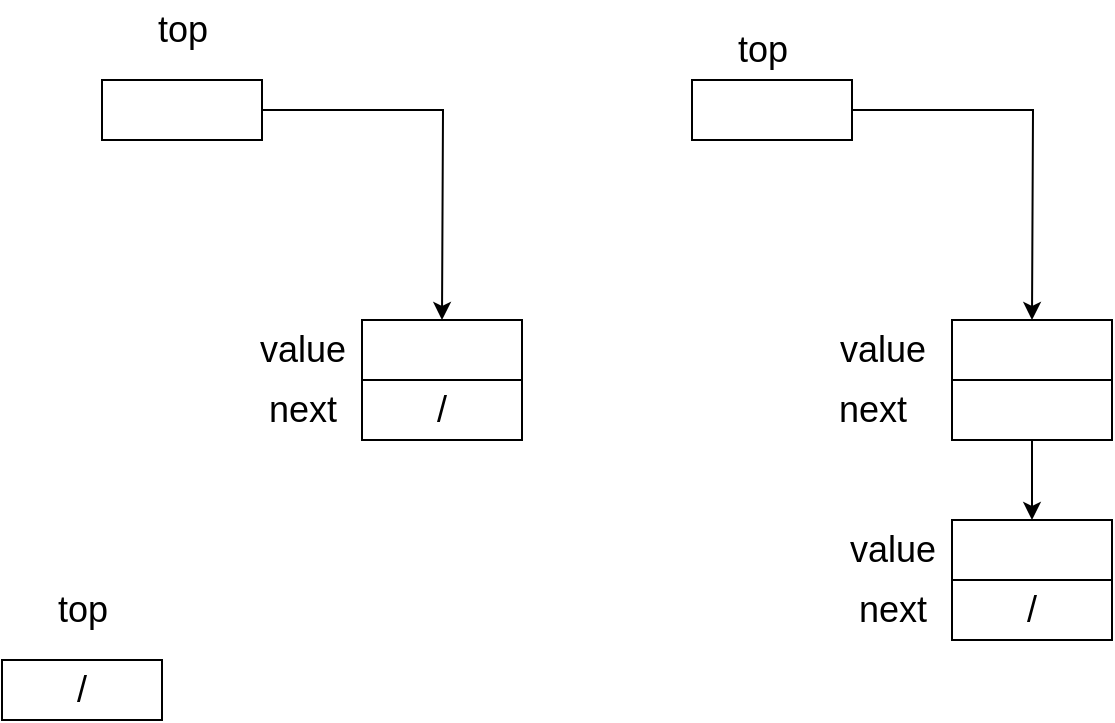 <mxfile version="15.4.3" type="device"><diagram id="q41aLWeB7RgQGxoybTxF" name="Page-1"><mxGraphModel dx="1266" dy="756" grid="1" gridSize="10" guides="1" tooltips="1" connect="1" arrows="1" fold="1" page="1" pageScale="1" pageWidth="850" pageHeight="1100" math="0" shadow="0"><root><mxCell id="0"/><mxCell id="1" parent="0"/><mxCell id="Xpb97j11TNb-5rGImRMK-8" style="edgeStyle=orthogonalEdgeStyle;rounded=0;orthogonalLoop=1;jettySize=auto;html=1;entryX=0.5;entryY=0;entryDx=0;entryDy=0;exitX=1;exitY=0.5;exitDx=0;exitDy=0;" parent="1" source="Xpb97j11TNb-5rGImRMK-11" edge="1"><mxGeometry relative="1" as="geometry"><mxPoint x="300" y="130" as="sourcePoint"/><mxPoint x="300" y="180" as="targetPoint"/></mxGeometry></mxCell><mxCell id="Xpb97j11TNb-5rGImRMK-9" value="" style="rounded=0;whiteSpace=wrap;html=1;fontSize=18;" parent="1" vertex="1"><mxGeometry x="260" y="180" width="80" height="30" as="geometry"/></mxCell><mxCell id="Xpb97j11TNb-5rGImRMK-10" value="/" style="rounded=0;whiteSpace=wrap;html=1;fontSize=18;" parent="1" vertex="1"><mxGeometry x="260" y="210" width="80" height="30" as="geometry"/></mxCell><mxCell id="Xpb97j11TNb-5rGImRMK-11" value="" style="rounded=0;whiteSpace=wrap;html=1;fontSize=18;" parent="1" vertex="1"><mxGeometry x="130" y="60" width="80" height="30" as="geometry"/></mxCell><mxCell id="Xpb97j11TNb-5rGImRMK-12" style="edgeStyle=orthogonalEdgeStyle;rounded=0;orthogonalLoop=1;jettySize=auto;html=1;entryX=0.5;entryY=0;entryDx=0;entryDy=0;exitX=1;exitY=0.5;exitDx=0;exitDy=0;" parent="1" source="Xpb97j11TNb-5rGImRMK-15" edge="1"><mxGeometry relative="1" as="geometry"><mxPoint x="595" y="130" as="sourcePoint"/><mxPoint x="595" y="180" as="targetPoint"/></mxGeometry></mxCell><mxCell id="Xpb97j11TNb-5rGImRMK-13" value="" style="rounded=0;whiteSpace=wrap;html=1;fontSize=18;" parent="1" vertex="1"><mxGeometry x="555" y="180" width="80" height="30" as="geometry"/></mxCell><mxCell id="Xpb97j11TNb-5rGImRMK-18" style="edgeStyle=orthogonalEdgeStyle;rounded=0;orthogonalLoop=1;jettySize=auto;html=1;fontSize=18;" parent="1" source="Xpb97j11TNb-5rGImRMK-14" target="Xpb97j11TNb-5rGImRMK-16" edge="1"><mxGeometry relative="1" as="geometry"/></mxCell><mxCell id="Xpb97j11TNb-5rGImRMK-14" value="" style="rounded=0;whiteSpace=wrap;html=1;fontSize=18;" parent="1" vertex="1"><mxGeometry x="555" y="210" width="80" height="30" as="geometry"/></mxCell><mxCell id="Xpb97j11TNb-5rGImRMK-15" value="" style="rounded=0;whiteSpace=wrap;html=1;fontSize=18;" parent="1" vertex="1"><mxGeometry x="425" y="60" width="80" height="30" as="geometry"/></mxCell><mxCell id="Xpb97j11TNb-5rGImRMK-16" value="" style="rounded=0;whiteSpace=wrap;html=1;fontSize=18;" parent="1" vertex="1"><mxGeometry x="555" y="280" width="80" height="30" as="geometry"/></mxCell><mxCell id="Xpb97j11TNb-5rGImRMK-17" value="/" style="rounded=0;whiteSpace=wrap;html=1;fontSize=18;" parent="1" vertex="1"><mxGeometry x="555" y="310" width="80" height="30" as="geometry"/></mxCell><mxCell id="Xpb97j11TNb-5rGImRMK-19" value="/" style="rounded=0;whiteSpace=wrap;html=1;fontSize=18;" parent="1" vertex="1"><mxGeometry x="80" y="350" width="80" height="30" as="geometry"/></mxCell><mxCell id="Xpb97j11TNb-5rGImRMK-20" value="top&lt;br&gt;" style="text;html=1;align=center;verticalAlign=middle;resizable=0;points=[];autosize=1;strokeColor=none;fillColor=none;fontSize=18;" parent="1" vertex="1"><mxGeometry x="100" y="310" width="40" height="30" as="geometry"/></mxCell><mxCell id="Xpb97j11TNb-5rGImRMK-21" value="top&lt;br&gt;" style="text;html=1;align=center;verticalAlign=middle;resizable=0;points=[];autosize=1;strokeColor=none;fillColor=none;fontSize=18;" parent="1" vertex="1"><mxGeometry x="150" y="20" width="40" height="30" as="geometry"/></mxCell><mxCell id="Xpb97j11TNb-5rGImRMK-22" value="top&lt;br&gt;" style="text;html=1;align=center;verticalAlign=middle;resizable=0;points=[];autosize=1;strokeColor=none;fillColor=none;fontSize=18;" parent="1" vertex="1"><mxGeometry x="440" y="30" width="40" height="30" as="geometry"/></mxCell><mxCell id="Xpb97j11TNb-5rGImRMK-23" value="value" style="text;html=1;align=center;verticalAlign=middle;resizable=0;points=[];autosize=1;strokeColor=none;fillColor=none;fontSize=18;" parent="1" vertex="1"><mxGeometry x="200" y="180" width="60" height="30" as="geometry"/></mxCell><mxCell id="Xpb97j11TNb-5rGImRMK-24" value="value" style="text;html=1;align=center;verticalAlign=middle;resizable=0;points=[];autosize=1;strokeColor=none;fillColor=none;fontSize=18;" parent="1" vertex="1"><mxGeometry x="490" y="180" width="60" height="30" as="geometry"/></mxCell><mxCell id="Xpb97j11TNb-5rGImRMK-25" value="value" style="text;html=1;align=center;verticalAlign=middle;resizable=0;points=[];autosize=1;strokeColor=none;fillColor=none;fontSize=18;" parent="1" vertex="1"><mxGeometry x="495" y="280" width="60" height="30" as="geometry"/></mxCell><mxCell id="Xpb97j11TNb-5rGImRMK-26" value="next" style="text;html=1;align=center;verticalAlign=middle;resizable=0;points=[];autosize=1;strokeColor=none;fillColor=none;fontSize=18;" parent="1" vertex="1"><mxGeometry x="205" y="210" width="50" height="30" as="geometry"/></mxCell><mxCell id="Xpb97j11TNb-5rGImRMK-27" value="next" style="text;html=1;align=center;verticalAlign=middle;resizable=0;points=[];autosize=1;strokeColor=none;fillColor=none;fontSize=18;" parent="1" vertex="1"><mxGeometry x="490" y="210" width="50" height="30" as="geometry"/></mxCell><mxCell id="Xpb97j11TNb-5rGImRMK-28" value="next" style="text;html=1;align=center;verticalAlign=middle;resizable=0;points=[];autosize=1;strokeColor=none;fillColor=none;fontSize=18;" parent="1" vertex="1"><mxGeometry x="500" y="310" width="50" height="30" as="geometry"/></mxCell></root></mxGraphModel></diagram></mxfile>